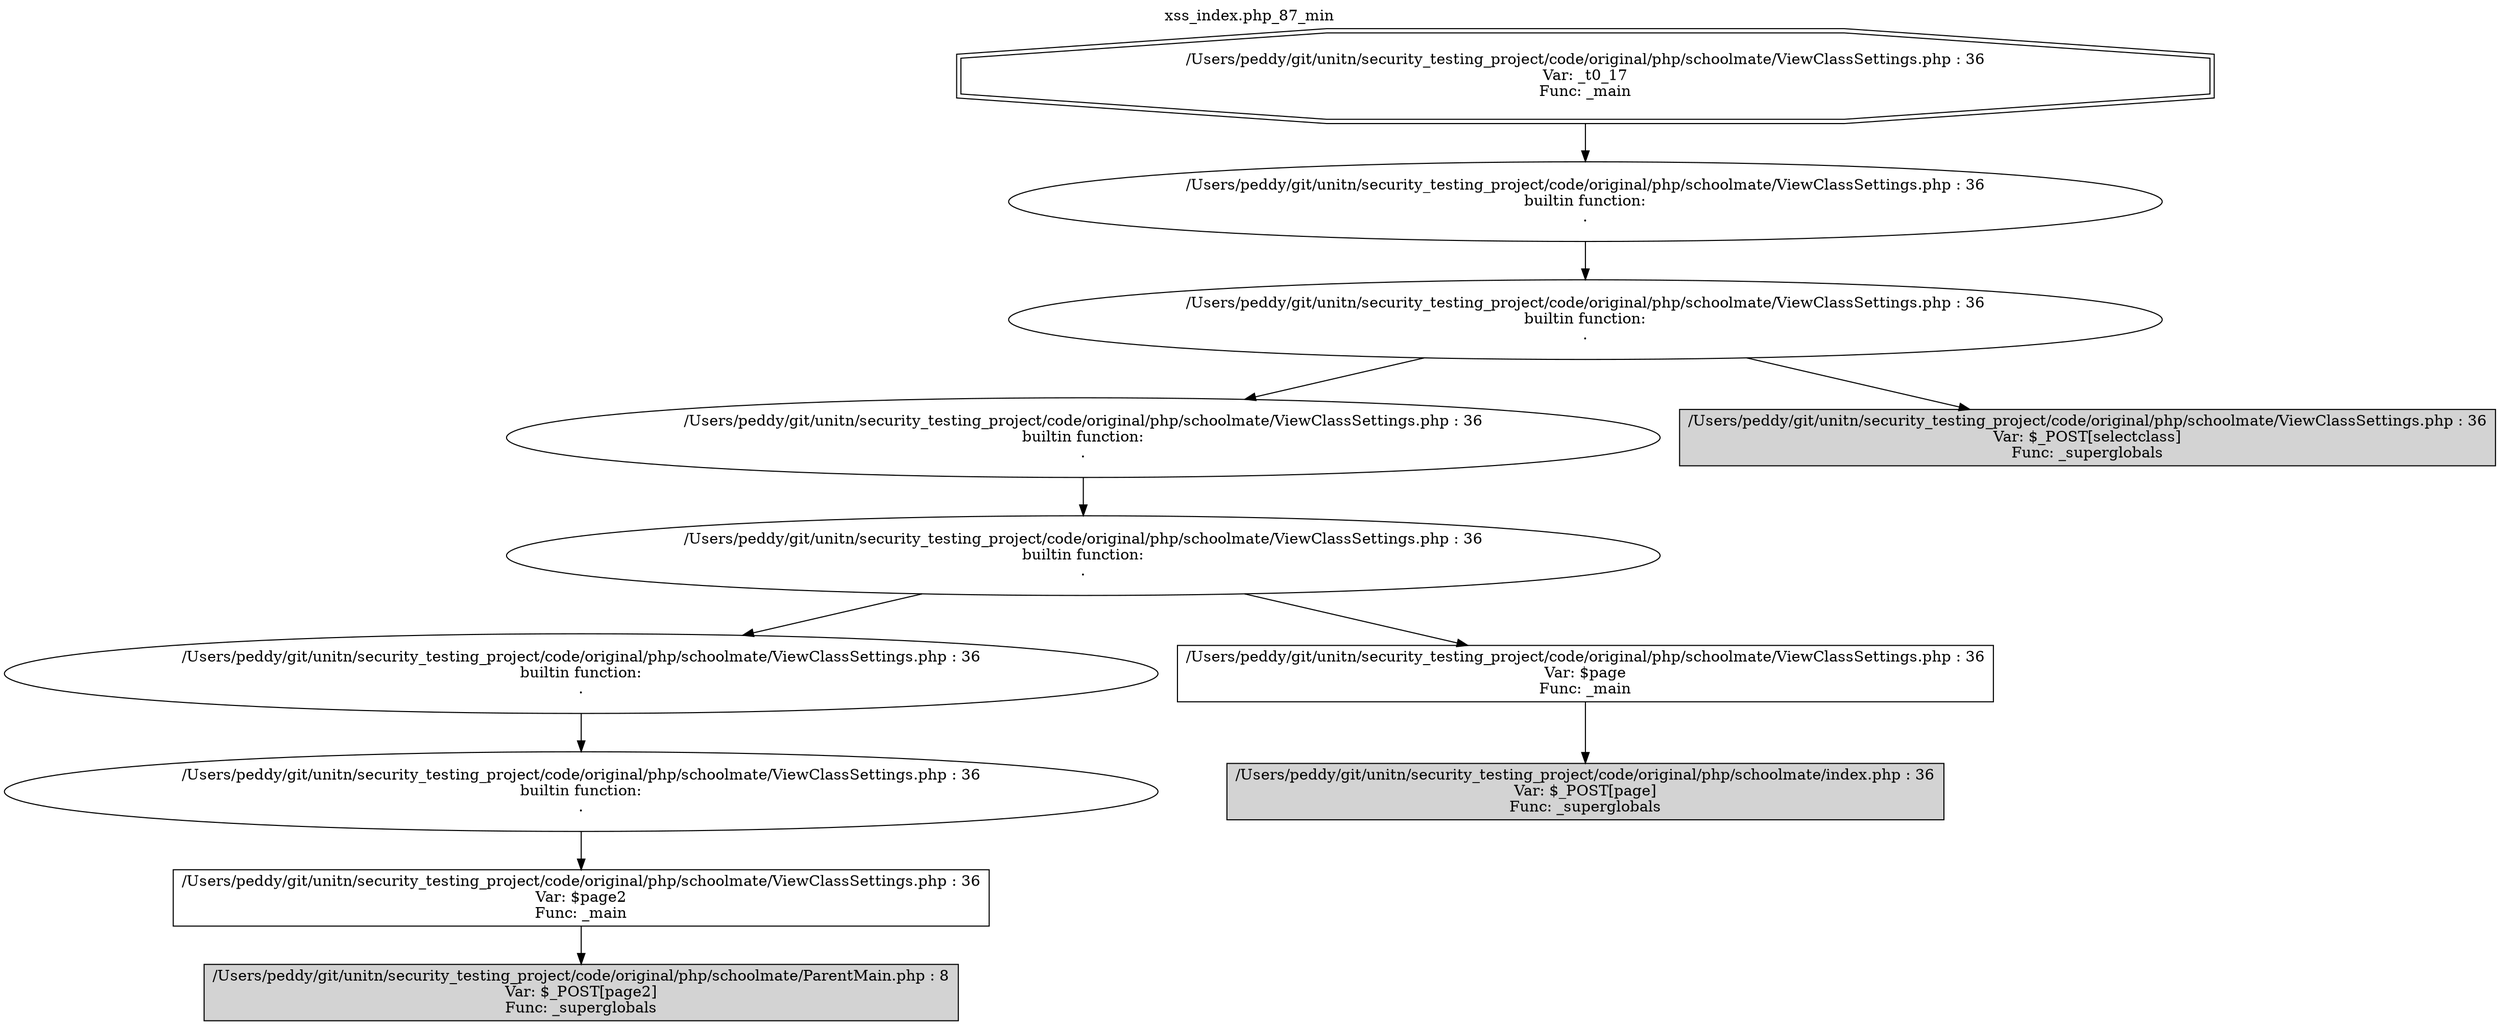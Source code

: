 digraph cfg {
  label="xss_index.php_87_min";
  labelloc=t;
  n1 [shape=doubleoctagon, label="/Users/peddy/git/unitn/security_testing_project/code/original/php/schoolmate/ViewClassSettings.php : 36\nVar: _t0_17\nFunc: _main\n"];
  n2 [shape=ellipse, label="/Users/peddy/git/unitn/security_testing_project/code/original/php/schoolmate/ViewClassSettings.php : 36\nbuiltin function:\n.\n"];
  n3 [shape=ellipse, label="/Users/peddy/git/unitn/security_testing_project/code/original/php/schoolmate/ViewClassSettings.php : 36\nbuiltin function:\n.\n"];
  n4 [shape=ellipse, label="/Users/peddy/git/unitn/security_testing_project/code/original/php/schoolmate/ViewClassSettings.php : 36\nbuiltin function:\n.\n"];
  n5 [shape=ellipse, label="/Users/peddy/git/unitn/security_testing_project/code/original/php/schoolmate/ViewClassSettings.php : 36\nbuiltin function:\n.\n"];
  n6 [shape=ellipse, label="/Users/peddy/git/unitn/security_testing_project/code/original/php/schoolmate/ViewClassSettings.php : 36\nbuiltin function:\n.\n"];
  n7 [shape=ellipse, label="/Users/peddy/git/unitn/security_testing_project/code/original/php/schoolmate/ViewClassSettings.php : 36\nbuiltin function:\n.\n"];
  n8 [shape=box, label="/Users/peddy/git/unitn/security_testing_project/code/original/php/schoolmate/ViewClassSettings.php : 36\nVar: $page2\nFunc: _main\n"];
  n9 [shape=box, label="/Users/peddy/git/unitn/security_testing_project/code/original/php/schoolmate/ParentMain.php : 8\nVar: $_POST[page2]\nFunc: _superglobals\n",style=filled];
  n10 [shape=box, label="/Users/peddy/git/unitn/security_testing_project/code/original/php/schoolmate/ViewClassSettings.php : 36\nVar: $page\nFunc: _main\n"];
  n11 [shape=box, label="/Users/peddy/git/unitn/security_testing_project/code/original/php/schoolmate/index.php : 36\nVar: $_POST[page]\nFunc: _superglobals\n",style=filled];
  n12 [shape=box, label="/Users/peddy/git/unitn/security_testing_project/code/original/php/schoolmate/ViewClassSettings.php : 36\nVar: $_POST[selectclass]\nFunc: _superglobals\n",style=filled];
  n1 -> n2;
  n2 -> n3;
  n3 -> n4;
  n3 -> n12;
  n4 -> n5;
  n5 -> n6;
  n5 -> n10;
  n6 -> n7;
  n7 -> n8;
  n8 -> n9;
  n10 -> n11;
}
